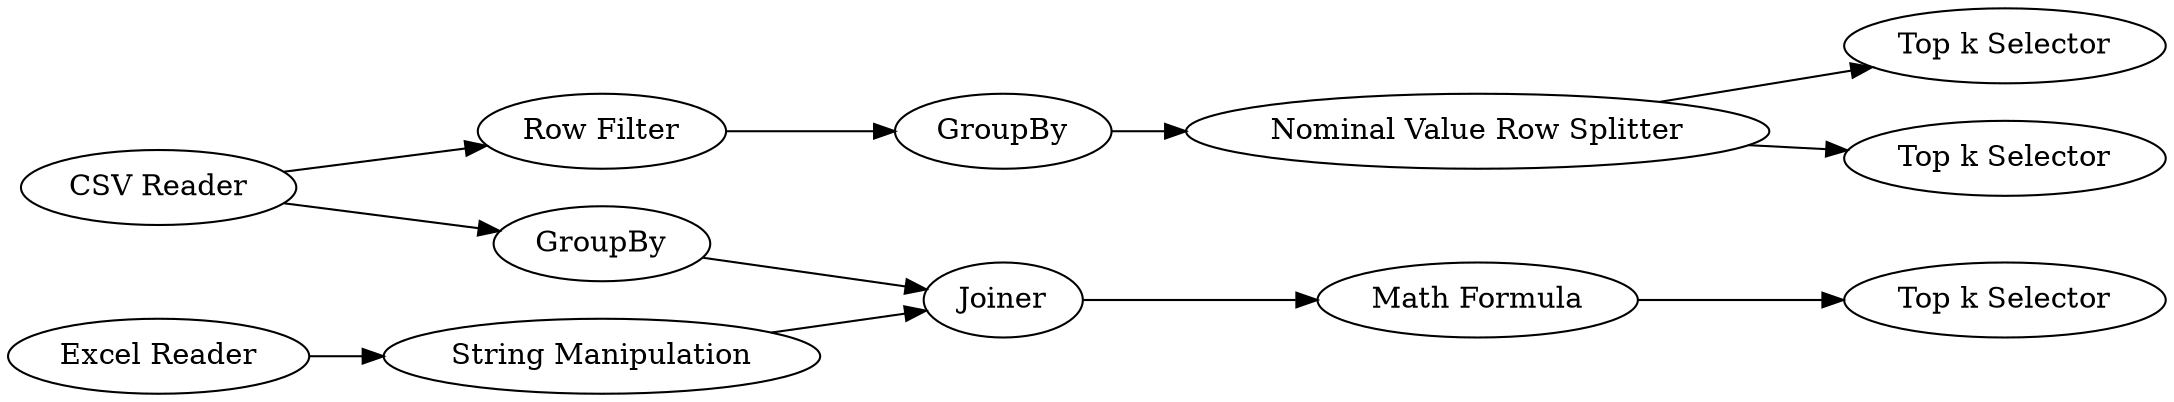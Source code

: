 digraph {
	10580 -> 10582
	1 -> 10583
	10562 -> 10561
	10559 -> 10561
	10583 -> 10570
	10561 -> 13
	10570 -> 10580
	13 -> 10579
	10580 -> 10581
	10558 -> 10559
	1 -> 10562
	10582 [label="Top k Selector"]
	10562 [label=GroupBy]
	10558 [label="Excel Reader"]
	10581 [label="Top k Selector"]
	13 [label="Math Formula"]
	10559 [label="String Manipulation"]
	1 [label="CSV Reader"]
	10583 [label="Row Filter"]
	10579 [label="Top k Selector"]
	10580 [label="Nominal Value Row Splitter"]
	10561 [label=Joiner]
	10570 [label=GroupBy]
	rankdir=LR
}
